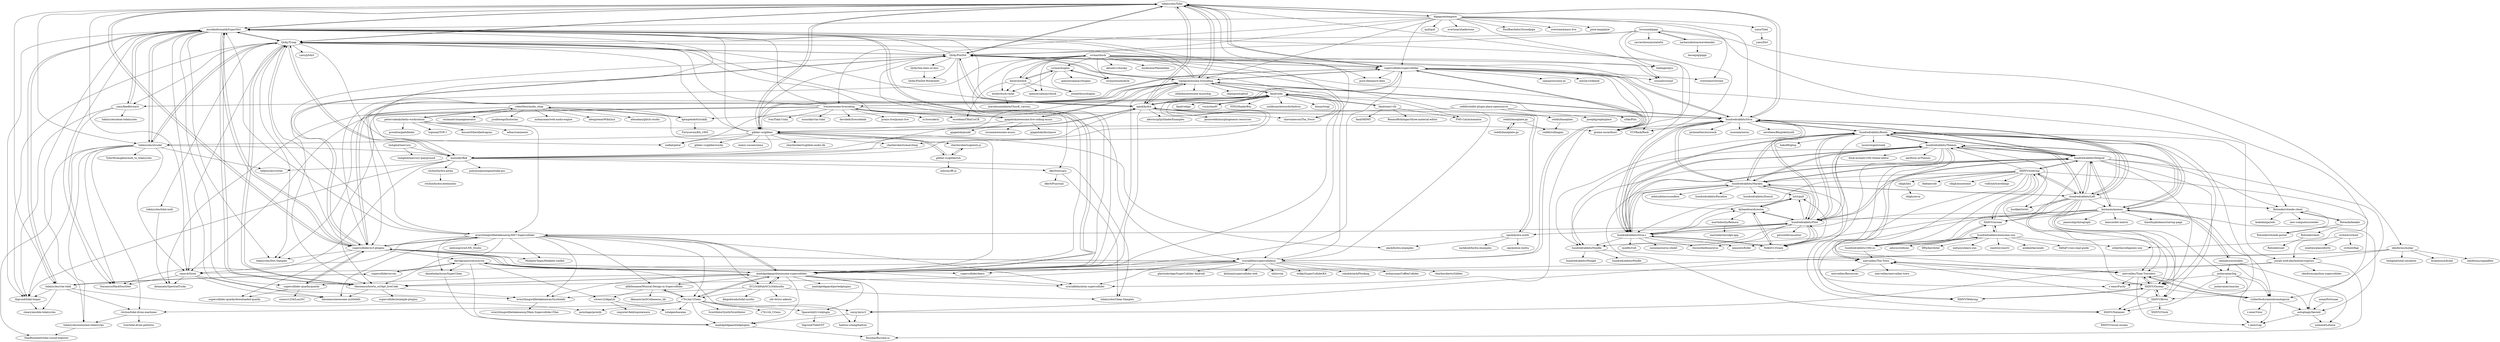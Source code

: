 digraph G {
"tidalcycles/Tidal" -> "musikinformatik/SuperDirt"
"tidalcycles/Tidal" -> "supercollider/supercollider"
"tidalcycles/Tidal" -> "toplap/awesome-livecoding"
"tidalcycles/Tidal" -> "Qirky/FoxDot"
"tidalcycles/Tidal" -> "ojack/hydra"
"tidalcycles/Tidal" -> "Qirky/Troop"
"tidalcycles/Tidal" -> "hundredrabbits/Orca"
"tidalcycles/Tidal" -> "supercollider/sc3-plugins"
"tidalcycles/Tidal" -> "tidalcycles/strudel"
"tidalcycles/Tidal" -> "grame-cncm/faust" ["e"=1]
"tidalcycles/Tidal" -> "madskjeldgaard/awesome-supercollider"
"tidalcycles/Tidal" -> "tidalcycles/vim-tidal"
"tidalcycles/Tidal" -> "digego/extempore"
"tidalcycles/Tidal" -> "gibber-cc/gibber"
"tidalcycles/Tidal" -> "cannc4/Siren"
"ccrma/chuck" -> "ccrma/chugins"
"ccrma/chuck" -> "heuermh/lick"
"ccrma/chuck" -> "ccrma/miniAudicle"
"ccrma/chuck" -> "csound/csound" ["e"=1]
"ccrma/chuck" -> "mtiid/chuck-racks"
"ccrma/chuck" -> "spencersalazar/chuck"
"ccrma/chuck" -> "grame-cncm/faust" ["e"=1]
"ccrma/chuck" -> "madskjeldgaard/awesome-supercollider"
"ccrma/chuck" -> "aknuds1/chuckjs"
"ccrma/chuck" -> "pure-data/pure-data" ["e"=1]
"ccrma/chuck" -> "micknoise/Maximilian" ["e"=1]
"ccrma/chuck" -> "supercollider/supercollider"
"ccrma/chuck" -> "supercollider/sc3-plugins"
"ccrma/chuck" -> "crucialfelix/supercolliderjs"
"ccrma/chuck" -> "crucialfelix/atom-supercollider"
"supercollider/supercollider" -> "tidalcycles/Tidal"
"supercollider/supercollider" -> "overtone/overtone" ["e"=1]
"supercollider/supercollider" -> "supercollider/sc3-plugins"
"supercollider/supercollider" -> "pure-data/pure-data" ["e"=1]
"supercollider/supercollider" -> "csound/csound" ["e"=1]
"supercollider/supercollider" -> "grame-cncm/faust" ["e"=1]
"supercollider/supercollider" -> "VCVRack/Rack" ["e"=1]
"supercollider/supercollider" -> "samaaron/sonic-pi" ["e"=1]
"supercollider/supercollider" -> "madskjeldgaard/awesome-supercollider"
"supercollider/supercollider" -> "hundredrabbits/Orca"
"supercollider/supercollider" -> "Qirky/FoxDot"
"supercollider/supercollider" -> "crucialfelix/supercolliderjs"
"supercollider/supercollider" -> "toplap/awesome-livecoding"
"supercollider/supercollider" -> "ojack/hydra"
"supercollider/supercollider" -> "asb2m10/dexed" ["e"=1]
"pjagielski/awesome-live-coding-music" -> "toplap/awesome-livecoding"
"pjagielski/awesome-live-coding-music" -> "lvm/awesome-livecoding"
"pjagielski/awesome-live-coding-music" -> "gibber-cc/gibber"
"pjagielski/awesome-live-coding-music" -> "pjagielski/punkt" ["e"=1]
"pjagielski/awesome-live-coding-music" -> "Qirky/FoxDot"
"pjagielski/awesome-live-coding-music" -> "ciconia/awesome-music" ["e"=1]
"pjagielski/awesome-live-coding-music" -> "pjagielski/disclojure" ["e"=1]
"musikinformatik/SuperDirt" -> "tidalcycles/Tidal"
"musikinformatik/SuperDirt" -> "Qirky/Troop"
"musikinformatik/SuperDirt" -> "yaxu/feedforward"
"musikinformatik/SuperDirt" -> "supercollider/sc3-plugins"
"musikinformatik/SuperDirt" -> "tidalcycles/vim-tidal"
"musikinformatik/SuperDirt" -> "madskjeldgaard/awesome-supercollider"
"musikinformatik/SuperDirt" -> "cannc4/Siren"
"musikinformatik/SuperDirt" -> "munshkr/flok"
"musikinformatik/SuperDirt" -> "theseanco/howto_co34pt_liveCode"
"musikinformatik/SuperDirt" -> "tidalcycles/strudel"
"musikinformatik/SuperDirt" -> "supercollider-quarks/quarks"
"musikinformatik/SuperDirt" -> "thgrund/tidal-looper"
"musikinformatik/SuperDirt" -> "tidalcycles/awesome-tidalcycles"
"musikinformatik/SuperDirt" -> "tidalcycles/Dirt-Samples"
"musikinformatik/SuperDirt" -> "fracnesco/HackYourDaw"
"heuermh/lick" -> "ccrma/chugins"
"heuermh/lick" -> "essteban/CHmUsiCK"
"heuermh/lick" -> "jwmatthys/chugins"
"heuermh/lick" -> "mtiid/chuck-racks"
"heuermh/lick" -> "ccrma/chuck"
"heuermh/lick" -> "spencersalazar/chuck"
"XXIIVV/webring" -> "XXIIVV/oscean"
"XXIIVV/webring" -> "buckket/twtxt" ["e"=1]
"XXIIVV/webring" -> "cblgh/monotome"
"XXIIVV/webring" -> "hundredrabbits/Themes"
"XXIIVV/webring" -> "merveilles/The-Town"
"XXIIVV/webring" -> "hundredrabbits/Dotgrid"
"XXIIVV/webring" -> "hundredrabbits/100r.co"
"XXIIVV/webring" -> "cblgh/lieu"
"XXIIVV/webring" -> "v-exec/Purity"
"XXIIVV/webring" -> "volfclub/travellings" ["e"=1]
"XXIIVV/webring" -> "autophagy/faereld"
"XXIIVV/webring" -> "thebaer/cdr"
"XXIIVV/webring" -> "hundredrabbits/Orca-c"
"XXIIVV/webring" -> "hundredrabbits/Left"
"XXIIVV/webring" -> "hundredrabbits/Marabu"
"everythingwillbetakenaway/DX7-Supercollider" -> "everythingwillbetakenaway/Synthdefs"
"everythingwillbetakenaway/DX7-Supercollider" -> "madskjeldgaard/awesome-supercollider"
"everythingwillbetakenaway/DX7-Supercollider" -> "supercollider/sc3-plugins"
"everythingwillbetakenaway/DX7-Supercollider" -> "alikthename/Musical-Design-in-Supercollider"
"everythingwillbetakenaway/DX7-Supercollider" -> "theseanco/howto_co34pt_liveCode"
"everythingwillbetakenaway/DX7-Supercollider" -> "v7b1/mi-UGens"
"everythingwillbetakenaway/DX7-Supercollider" -> "SCLOrkHub/SCLOrkSynths"
"everythingwillbetakenaway/DX7-Supercollider" -> "crucialfelix/atom-supercollider"
"everythingwillbetakenaway/DX7-Supercollider" -> "Qirky/Troop"
"everythingwillbetakenaway/DX7-Supercollider" -> "musikinformatik/SuperDirt"
"everythingwillbetakenaway/DX7-Supercollider" -> "theseanco/awesome-synthdefs"
"everythingwillbetakenaway/DX7-Supercollider" -> "danielmkarlsson/SuperClean"
"everythingwillbetakenaway/DX7-Supercollider" -> "cannc4/Siren"
"everythingwillbetakenaway/DX7-Supercollider" -> "ModalityTeam/Modality-toolkit"
"everythingwillbetakenaway/DX7-Supercollider" -> "neilcosgrove/LNX_Studio"
"hundredrabbits/Marabu" -> "hundredrabbits/Pilot"
"hundredrabbits/Marabu" -> "hundredrabbits/Ronin"
"hundredrabbits/Marabu" -> "mbitsnbites/soundbox" ["e"=1]
"hundredrabbits/Marabu" -> "hundredrabbits/Dotgrid"
"hundredrabbits/Marabu" -> "hundredrabbits/Paradise"
"hundredrabbits/Marabu" -> "hundredrabbits/Left"
"hundredrabbits/Marabu" -> "hundredrabbits/Themes"
"hundredrabbits/Marabu" -> "MAKIO135/aioi"
"hundredrabbits/Marabu" -> "hundredrabbits/Donsol"
"hundredrabbits/Marabu" -> "kyleaedwards/estra"
"hundredrabbits/Marabu" -> "lctrt/gull"
"hundredrabbits/Marabu" -> "hundredrabbits/Orca"
"hundredrabbits/Marabu" -> "hundredrabbits/Orca-c"
"hundredrabbits/Marabu" -> "XXIIVV/Nataniev"
"hundredrabbits/Orca" -> "hundredrabbits/Pilot"
"hundredrabbits/Orca" -> "hundredrabbits/Ronin"
"hundredrabbits/Orca" -> "ojack/hydra"
"hundredrabbits/Orca" -> "hundredrabbits/Orca-c"
"hundredrabbits/Orca" -> "toplap/awesome-livecoding"
"hundredrabbits/Orca" -> "tidalcycles/Tidal"
"hundredrabbits/Orca" -> "VCVRack/Rack" ["e"=1]
"hundredrabbits/Orca" -> "supercollider/supercollider"
"hundredrabbits/Orca" -> "hundredrabbits/Left"
"hundredrabbits/Orca" -> "hundredrabbits/Dotgrid"
"hundredrabbits/Orca" -> "pichenettes/eurorack" ["e"=1]
"hundredrabbits/Orca" -> "hundredrabbits/Marabu"
"hundredrabbits/Orca" -> "monome/norns" ["e"=1]
"hundredrabbits/Orca" -> "awwbees/BespokeSynth" ["e"=1]
"hundredrabbits/Orca" -> "grame-cncm/faust" ["e"=1]
"hundredrabbits/Orca-c" -> "hundredrabbits/Pilot"
"hundredrabbits/Orca-c" -> "MAKIO135/aioi"
"hundredrabbits/Orca-c" -> "kyleaedwards/estra"
"hundredrabbits/Orca-c" -> "hundredrabbits/Orca"
"hundredrabbits/Orca-c" -> "hundredrabbits/Themes"
"hundredrabbits/Orca-c" -> "monome/norns-shield" ["e"=1]
"hundredrabbits/Orca-c" -> "hundredrabbits/Ronin"
"hundredrabbits/Orca-c" -> "lctrt/gull"
"hundredrabbits/Orca-c" -> "itsyourbedtime/orca" ["e"=1]
"hundredrabbits/Orca-c" -> "modlfo/vult" ["e"=1]
"hundredrabbits/Orca-c" -> "hundredrabbits/Dotgrid"
"hundredrabbits/Orca-c" -> "neauoire/Enfer"
"hundredrabbits/Orca-c" -> "hundredrabbits/Noodle"
"hundredrabbits/Orca-c" -> "hundredrabbits/Marabu"
"hundredrabbits/Orca-c" -> "musikinformatik/SuperDirt"
"ojack/hydra" -> "ojack/hydra-synth"
"ojack/hydra" -> "toplap/awesome-livecoding"
"ojack/hydra" -> "tidalcycles/Tidal"
"ojack/hydra" -> "hundredrabbits/Orca"
"ojack/hydra" -> "Qirky/Troop"
"ojack/hydra" -> "musikinformatik/SuperDirt"
"ojack/hydra" -> "Qirky/FoxDot"
"ojack/hydra" -> "fand/veda"
"ojack/hydra" -> "gibber-cc/gibber"
"ojack/hydra" -> "supercollider/supercollider"
"ojack/hydra" -> "madskjeldgaard/awesome-supercollider"
"ojack/hydra" -> "munshkr/flok"
"ojack/hydra" -> "aferriss/p5jsShaderExamples" ["e"=1]
"ojack/hydra" -> "shawnlawson/The_Force"
"ojack/hydra" -> "jasonwebb/morphogenesis-resources" ["e"=1]
"Rotonde/beaker" -> "Rotonde/rotonde-client"
"Rotonde/beaker" -> "Rotonde/rotonde-portal"
"Rotonde/beaker" -> "Rotonde/client"
"hundredrabbits/Left" -> "hundredrabbits/Dotgrid"
"hundredrabbits/Left" -> "hundredrabbits/Ronin"
"hundredrabbits/Left" -> "hundredrabbits/Themes"
"hundredrabbits/Left" -> "hundredrabbits/Marabu"
"hundredrabbits/Left" -> "hundredrabbits/Orca"
"hundredrabbits/Left" -> "hundredrabbits/Pilot"
"hundredrabbits/Left" -> "XXIIVV/oscean"
"hundredrabbits/Left" -> "kormyen/memex"
"hundredrabbits/Left" -> "hundredrabbits/100r.co"
"hundredrabbits/Left" -> "XXIIVV/webring"
"hundredrabbits/Left" -> "joshavanier/log"
"hundredrabbits/Left" -> "Rotonde/rotonde-client"
"hundredrabbits/Left" -> "XXIIVV/Riven"
"hundredrabbits/Left" -> "XXIIVV/Oscean"
"hundredrabbits/Left" -> "buckket/twtxt" ["e"=1]
"josiah-wolf-oberholtzer/supriya" -> "smrg-lm/sc3"
"josiah-wolf-oberholtzer/supriya" -> "ideoforms/python-supercollider"
"josiah-wolf-oberholtzer/supriya" -> "madskjeldgaard/awesome-supercollider"
"josiah-wolf-oberholtzer/supriya" -> "flucoma/flucoma-sc"
"zacharydenton/wavebender" -> "luvsound/pippi"
"zacharydenton/wavebender" -> "hecanjog/pippi"
"robertfoss/audio_shop" -> "everythingwillbetakenaway/DX7-Supercollider"
"robertfoss/audio_shop" -> "peterrudenko/helio-workstation"
"robertfoss/audio_shop" -> "kjempelodott/rickify"
"robertfoss/audio_shop" -> "madskjeldgaard/awesome-supercollider"
"robertfoss/audio_shop" -> "jcsalterego/historian"
"robertfoss/audio_shop" -> "supercollider/sc3-plugins"
"robertfoss/audio_shop" -> "mohayonao/web-audio-engine" ["e"=1]
"robertfoss/audio_shop" -> "alexgreene/WikiQuiz" ["e"=1]
"robertfoss/audio_shop" -> "alexadam/glitch-studio"
"robertfoss/audio_shop" -> "razimantv/mazegenerator" ["e"=1]
"toplap/awesome-livecoding" -> "ojack/hydra"
"toplap/awesome-livecoding" -> "tidalcycles/Tidal"
"toplap/awesome-livecoding" -> "hundredrabbits/Orca"
"toplap/awesome-livecoding" -> "Qirky/FoxDot"
"toplap/awesome-livecoding" -> "gibber-cc/gibber"
"toplap/awesome-livecoding" -> "pjagielski/awesome-live-coding-music"
"toplap/awesome-livecoding" -> "musikinformatik/SuperDirt"
"toplap/awesome-livecoding" -> "madskjeldgaard/awesome-supercollider"
"toplap/awesome-livecoding" -> "supercollider/supercollider"
"toplap/awesome-livecoding" -> "Qirky/Troop"
"toplap/awesome-livecoding" -> "chaosprint/glicol" ["e"=1]
"toplap/awesome-livecoding" -> "fand/veda"
"toplap/awesome-livecoding" -> "munshkr/flok"
"toplap/awesome-livecoding" -> "olilarkin/awesome-musicdsp" ["e"=1]
"toplap/awesome-livecoding" -> "grame-cncm/faust" ["e"=1]
"peterrudenko/helio-workstation" -> "robertfoss/audio_shop"
"peterrudenko/helio-workstation" -> "topisani/TOP-1"
"peterrudenko/helio-workstation" -> "everythingwillbetakenaway/DX7-Supercollider"
"peterrudenko/helio-workstation" -> "kosua20/herebedragons" ["e"=1]
"peterrudenko/helio-workstation" -> "adtac/commento" ["e"=1]
"peterrudenko/helio-workstation" -> "grame-cncm/faust" ["e"=1]
"peterrudenko/helio-workstation" -> "pcwalton/pathfinder" ["e"=1]
"Rotonde/rotonde-client" -> "Rotonde/rotonde-portal"
"Rotonde/rotonde-client" -> "Rotonde/beaker"
"Rotonde/rotonde-client" -> "new-computers/seeder" ["e"=1]
"Rotonde/rotonde-client" -> "kodedninja/solo"
"hundredrabbits/Dotgrid" -> "hundredrabbits/Ronin"
"hundredrabbits/Dotgrid" -> "hundredrabbits/Left"
"hundredrabbits/Dotgrid" -> "hundredrabbits/Themes"
"hundredrabbits/Dotgrid" -> "hundredrabbits/Marabu"
"hundredrabbits/Dotgrid" -> "hundredrabbits/Orca"
"hundredrabbits/Dotgrid" -> "hundredrabbits/Pilot"
"hundredrabbits/Dotgrid" -> "hundredrabbits/Noodle"
"hundredrabbits/Dotgrid" -> "XXIIVV/Riven"
"hundredrabbits/Dotgrid" -> "hundredrabbits/Orca-c"
"hundredrabbits/Dotgrid" -> "Rotonde/rotonde-client"
"hundredrabbits/Dotgrid" -> "kormyen/memex"
"hundredrabbits/Dotgrid" -> "XXIIVV/Oscean"
"hundredrabbits/Dotgrid" -> "rutherfordcraze/chronologicon"
"hundredrabbits/Dotgrid" -> "merveilles/Time-Travelers"
"hundredrabbits/Dotgrid" -> "XXIIVV/webring"
"merveilles/Time-Travelers" -> "rutherfordcraze/chronologicon"
"merveilles/Time-Travelers" -> "merveilles/The-Town"
"merveilles/Time-Travelers" -> "v-exec/Purity"
"merveilles/Time-Travelers" -> "autophagy/faereld"
"merveilles/Time-Travelers" -> "v-exec/Log"
"merveilles/Time-Travelers" -> "XXIIVV/Oscean"
"Qirky/ten-lines-or-less" -> "Qirky/FoxDot-Worksheet"
"gibber-cc/gibber" -> "gibber-cc/gibberish"
"gibber-cc/gibber" -> "charlieroberts/gibber.audio.lib"
"gibber-cc/gibber" -> "toplap/awesome-livecoding"
"gibber-cc/gibber" -> "musikinformatik/SuperDirt"
"gibber-cc/gibber" -> "munshkr/flok"
"gibber-cc/gibber" -> "tidalcycles/strudel"
"gibber-cc/gibber" -> "tidalcycles/Tidal"
"gibber-cc/gibber" -> "charlieroberts/marching"
"gibber-cc/gibber" -> "ojack/hydra"
"gibber-cc/gibber" -> "ojack/hydra-examples"
"gibber-cc/gibber" -> "charlieroberts/genish.js"
"gibber-cc/gibber" -> "gibber-cc/gibberwocky" ["e"=1]
"gibber-cc/gibber" -> "siaflab/petal"
"gibber-cc/gibber" -> "Qirky/Troop"
"gibber-cc/gibber" -> "mimic-sussex/sema" ["e"=1]
"luvsound/pippi" -> "zacharydenton/wavebender"
"luvsound/pippi" -> "belangeo/pyo" ["e"=1]
"luvsound/pippi" -> "josiah-wolf-oberholtzer/supriya"
"luvsound/pippi" -> "Qirky/FoxDot"
"luvsound/pippi" -> "Qirky/Troop"
"luvsound/pippi" -> "ideoforms/isobar"
"luvsound/pippi" -> "grame-cncm/faust" ["e"=1]
"luvsound/pippi" -> "carrierdown/mutateful" ["e"=1]
"fand/react-vfx" -> "fand/MDMT"
"fand/react-vfx" -> "fand/veda"
"fand/react-vfx" -> "RenaudRohlinger/three-material-editor" ["e"=1]
"fand/react-vfx" -> "FMS-Cat/automaton" ["e"=1]
"civboot/civboot" -> "civboot/fngi"
"civboot/civboot" -> "schierlm/collapseos-uxn"
"civboot/civboot" -> "nineties/planckforth" ["e"=1]
"digego/extempore" -> "tidalcycles/Tidal"
"digego/extempore" -> "overtone/overtone" ["e"=1]
"digego/extempore" -> "quil/quil" ["e"=1]
"digego/extempore" -> "supercollider/supercollider"
"digego/extempore" -> "csound/csound" ["e"=1]
"digego/extempore" -> "musikinformatik/SuperDirt"
"digego/extempore" -> "toplap/awesome-livecoding"
"digego/extempore" -> "Qirky/FoxDot"
"digego/extempore" -> "overtone/shadertone" ["e"=1]
"digego/extempore" -> "lvm/awesome-livecoding"
"digego/extempore" -> "PaulBatchelor/Soundpipe" ["e"=1]
"digego/extempore" -> "overtone/emacs-live" ["e"=1]
"digego/extempore" -> "hundredrabbits/Orca"
"digego/extempore" -> "yaxu/Tidal"
"digego/extempore" -> "pixie-lang/pixie" ["e"=1]
"hundredrabbits/Ronin" -> "hundredrabbits/Dotgrid"
"hundredrabbits/Ronin" -> "hundredrabbits/Left"
"hundredrabbits/Ronin" -> "hundredrabbits/Themes"
"hundredrabbits/Ronin" -> "hundredrabbits/Marabu"
"hundredrabbits/Ronin" -> "hundredrabbits/Orca"
"hundredrabbits/Ronin" -> "hundredrabbits/Pilot"
"hundredrabbits/Ronin" -> "hundredrabbits/Orca-c"
"hundredrabbits/Ronin" -> "XXIIVV/Riven"
"hundredrabbits/Ronin" -> "Rotonde/rotonde-client"
"hundredrabbits/Ronin" -> "hundredrabbits/Noodle"
"hundredrabbits/Ronin" -> "XXIIVV/Oscean"
"hundredrabbits/Ronin" -> "kormyen/memex"
"hundredrabbits/Ronin" -> "baku89/glisp" ["e"=1]
"hundredrabbits/Ronin" -> "inconvergent/snek" ["e"=1]
"hundredrabbits/Ronin" -> "XXIIVV/Nataniev"
"autophagy/faereld" -> "nomand/Letnice"
"autophagy/faereld" -> "v-exec/Log"
"uonai/Fortunae" -> "autophagy/faereld"
"XXIIVV/Webring" -> "XXIIVV/Oscean"
"charlieroberts/marching" -> "munshkr/flok"
"reddit/reddit-plugin-place-opensource" -> "reddit/baseplate"
"reddit/reddit-plugin-place-opensource" -> "kjempelodott/rickify"
"reddit/reddit-plugin-place-opensource" -> "josephg/sephsplace"
"reddit/reddit-plugin-place-opensource" -> "xSke/Pxls"
"kormyen/memex" -> "hundredrabbits/Themes"
"kormyen/memex" -> "merveilles/Time-Travelers"
"kormyen/memex" -> "XXIIVV/Oscean"
"kormyen/memex" -> "jameschip/Autograph"
"kormyen/memex" -> "XXIIVV/Webring"
"kormyen/memex" -> "hundredrabbits/Noodle"
"kormyen/memex" -> "seenaburns/isolate"
"kormyen/memex" -> "hundredrabbits/Dotgrid"
"kormyen/memex" -> "lainsce/dot-matrix" ["e"=1]
"kormyen/memex" -> "XXIIVV/oscean"
"kormyen/memex" -> "autophagy/faereld"
"kormyen/memex" -> "hundredrabbits/Ronin"
"kormyen/memex" -> "rutherfordcraze/chronologicon"
"kormyen/memex" -> "timothypholmes/startup-page" ["e"=1]
"kormyen/memex" -> "hundredrabbits/Orca-c"
"cblgh/lieu" -> "cblgh/cerca"
"XXIIVV/Oscean" -> "XXIIVV/Riven"
"XXIIVV/Oscean" -> "XXIIVV/Webring"
"XXIIVV/Oscean" -> "merveilles/Time-Travelers"
"XXIIVV/Oscean" -> "merveilles/The-Town"
"XXIIVV/Oscean" -> "rutherfordcraze/chronologicon"
"XXIIVV/Oscean" -> "XXIIVV/Nataniev"
"rutherfordcraze/chronologicon" -> "merveilles/Time-Travelers"
"rutherfordcraze/chronologicon" -> "v-exec/Visor"
"rutherfordcraze/chronologicon" -> "v-exec/Log"
"rutherfordcraze/chronologicon" -> "autophagy/faereld"
"ccrma/chugins" -> "ccrma/miniAudicle"
"ccrma/chugins" -> "heuermh/lick"
"ccrma/chugins" -> "jwmatthys/chugins"
"ccrma/chugins" -> "mtiid/chuck-racks"
"ccrma/chugins" -> "spencersalazar/chugins"
"yaxu/Tidal" -> "yaxu/Dirt"
"seenaburns/isolate" -> "nomand/Letnice"
"seenaburns/isolate" -> "rutherfordcraze/chronologicon"
"seenaburns/isolate" -> "kormyen/memex"
"seenaburns/isolate" -> "joshavanier/log"
"hundredrabbits/awesome-uxn" -> "metasyn/learn-uxn"
"hundredrabbits/awesome-uxn" -> "XXIIVV/oscean"
"hundredrabbits/awesome-uxn" -> "randrew/uxn32"
"hundredrabbits/awesome-uxn" -> "hundredrabbits/100r.co"
"hundredrabbits/awesome-uxn" -> "asiekierka/uxnds"
"hundredrabbits/awesome-uxn" -> "DeltaF1/uxn-impl-guide"
"hundredrabbits/awesome-uxn" -> "schierlm/collapseos-uxn"
"hundredrabbits/awesome-uxn" -> "aduros/webuxn"
"hundredrabbits/awesome-uxn" -> "HParker/dotal"
"joshavanier/log" -> "XXIIVV/Nataniev"
"joshavanier/log" -> "rutherfordcraze/chronologicon"
"joshavanier/log" -> "joshavanier/macian"
"joshavanier/log" -> "v-exec/Log"
"joshavanier/log" -> "v-exec/Purity"
"merveilles/The-Town" -> "merveilles/Resources"
"merveilles/The-Town" -> "merveilles/Time-Travelers"
"merveilles/The-Town" -> "merveilles/merveilles-town"
"crucialfelix/supercolliderjs" -> "crucialfelix/atom-supercollider"
"crucialfelix/supercolliderjs" -> "colinbdclark/Flocking" ["e"=1]
"crucialfelix/supercolliderjs" -> "supercollider/sc3-plugins"
"crucialfelix/supercolliderjs" -> "mohayonao/CoffeeCollider" ["e"=1]
"crucialfelix/supercolliderjs" -> "madskjeldgaard/awesome-supercollider"
"crucialfelix/supercolliderjs" -> "charlieroberts/Gibber" ["e"=1]
"crucialfelix/supercolliderjs" -> "theseanco/howto_co34pt_liveCode"
"crucialfelix/supercolliderjs" -> "cannc4/Siren"
"crucialfelix/supercolliderjs" -> "glastonbridge/SuperCollider-Android"
"crucialfelix/supercolliderjs" -> "supercollider/supercollider"
"crucialfelix/supercolliderjs" -> "khilnani/supercollider.web"
"crucialfelix/supercolliderjs" -> "sbl/scvim"
"crucialfelix/supercolliderjs" -> "supercollider/learn"
"crucialfelix/supercolliderjs" -> "wdkk/iSuperColliderKit"
"crucialfelix/supercolliderjs" -> "musikinformatik/SuperDirt"
"danielmkarlsson/SuperClean" -> "madskjeldgaard/mkplugins"
"hundredrabbits/Pilot" -> "MAKIO135/aioi"
"hundredrabbits/Pilot" -> "kyleaedwards/estra"
"hundredrabbits/Pilot" -> "hundredrabbits/Orca"
"hundredrabbits/Pilot" -> "hundredrabbits/Orca-c"
"hundredrabbits/Pilot" -> "lctrt/gull"
"hundredrabbits/Pilot" -> "hundredrabbits/Marabu"
"hundredrabbits/Pilot" -> "neauoire/Enfer"
"hundredrabbits/Pilot" -> "hundredrabbits/Ronin"
"hundredrabbits/Pilot" -> "hundredrabbits/Themes"
"hundredrabbits/Pilot" -> "person0b/cassetter"
"hundredrabbits/Pilot" -> "hundredrabbits/Dotgrid"
"hundredrabbits/Pilot" -> "hundredrabbits/Noodle"
"hundredrabbits/Pilot" -> "ojack/hydra-synth"
"hundredrabbits/Pilot" -> "itsyourbedtime/orca" ["e"=1]
"hundredrabbits/Pilot" -> "everythingwillbetakenaway/DX7-Supercollider"
"munshkr/flok" -> "Qirky/Troop"
"munshkr/flok" -> "ritchse/hydra-antlia"
"munshkr/flok" -> "tidalcycles/Clean-Samples"
"munshkr/flok" -> "dktr0/estuary"
"munshkr/flok" -> "thgrund/tidal-looper"
"munshkr/flok" -> "tidalcycles/vortex"
"munshkr/flok" -> "fracnesco/HackYourDaw"
"munshkr/flok" -> "polymorphicengine/tidal-gui"
"reddit/baseplate" -> "reddit/rollingpin"
"Qirky/FoxDot" -> "Qirky/Troop"
"Qirky/FoxDot" -> "tidalcycles/Tidal"
"Qirky/FoxDot" -> "musikinformatik/SuperDirt"
"Qirky/FoxDot" -> "toplap/awesome-livecoding"
"Qirky/FoxDot" -> "josiah-wolf-oberholtzer/supriya"
"Qirky/FoxDot" -> "supercollider/supercollider"
"Qirky/FoxDot" -> "ojack/hydra"
"Qirky/FoxDot" -> "supercollider/sc3-plugins"
"Qirky/FoxDot" -> "Qirky/ten-lines-or-less"
"Qirky/FoxDot" -> "theseanco/howto_co34pt_liveCode"
"Qirky/FoxDot" -> "gibber-cc/gibber"
"Qirky/FoxDot" -> "crucialfelix/supercolliderjs"
"Qirky/FoxDot" -> "madskjeldgaard/awesome-supercollider"
"Qirky/FoxDot" -> "belangeo/pyo" ["e"=1]
"Qirky/FoxDot" -> "Qirky/FoxDot-Worksheet"
"Qirky/Troop" -> "munshkr/flok"
"Qirky/Troop" -> "musikinformatik/SuperDirt"
"Qirky/Troop" -> "Qirky/FoxDot"
"Qirky/Troop" -> "dktr0/estuary"
"Qirky/Troop" -> "yaxu/feedforward"
"Qirky/Troop" -> "theseanco/howto_co34pt_liveCode"
"Qirky/Troop" -> "tidalcycles/strudel"
"Qirky/Troop" -> "thgrund/tidal-looper"
"Qirky/Troop" -> "madskjeldgaard/awesome-supercollider"
"Qirky/Troop" -> "yaxu/p5dirt"
"Qirky/Troop" -> "siaflab/petal"
"Qirky/Troop" -> "theseanco/awesome-synthdefs"
"Qirky/Troop" -> "tidalcycles/Dirt-Samples"
"Qirky/Troop" -> "tidalcycles/Tidal"
"Qirky/Troop" -> "tidalcycles/tidal-midi"
"lvm/awesome-livecoding" -> "munshkr/vim-tidal"
"lvm/awesome-livecoding" -> "musikinformatik/SuperDirt"
"lvm/awesome-livecoding" -> "fand/veda"
"lvm/awesome-livecoding" -> "theseanco/howto_co34pt_liveCode"
"lvm/awesome-livecoding" -> "cannc4/Siren"
"lvm/awesome-livecoding" -> "pjagielski/awesome-live-coding-music"
"lvm/awesome-livecoding" -> "crucialfelix/supercolliderjs"
"lvm/awesome-livecoding" -> "Qirky/Troop"
"lvm/awesome-livecoding" -> "davidedc/livecodelab" ["e"=1]
"lvm/awesome-livecoding" -> "siaflab/petal"
"lvm/awesome-livecoding" -> "datamads/SpectralTricks"
"lvm/awesome-livecoding" -> "praxis-live/praxis-live" ["e"=1]
"lvm/awesome-livecoding" -> "essteban/CHmUsiCK"
"lvm/awesome-livecoding" -> "xi-livecode/xi"
"lvm/awesome-livecoding" -> "lvm/Tidal-Unity"
"XXIIVV/Nataniev" -> "XXIIVV/vessel.oscean"
"martinberlin/Remora" -> "martinberlin/udpx-app"
"alikthename/Musical-Design-in-Supercollider" -> "dkmayer/miSCellaneous_lib"
"alikthename/Musical-Design-in-Supercollider" -> "v7b1/mi-UGens"
"alikthename/Musical-Design-in-Supercollider" -> "vitreo12/AlgaLib"
"XXIIVV/oscean" -> "XXIIVV/webring"
"XXIIVV/oscean" -> "hundredrabbits/awesome-uxn"
"XXIIVV/oscean" -> "hundredrabbits/100r.co"
"supercollider/sc3-plugins" -> "madskjeldgaard/awesome-supercollider"
"supercollider/sc3-plugins" -> "supercollider-quarks/quarks"
"supercollider/sc3-plugins" -> "crucialfelix/atom-supercollider"
"supercollider/sc3-plugins" -> "musikinformatik/SuperDirt"
"supercollider/sc3-plugins" -> "crucialfelix/supercolliderjs"
"supercollider/sc3-plugins" -> "everythingwillbetakenaway/DX7-Supercollider"
"supercollider/sc3-plugins" -> "ModalityTeam/Modality-toolkit"
"supercollider/sc3-plugins" -> "supercollider/supercollider"
"supercollider/sc3-plugins" -> "tidalcycles/Dirt-Samples"
"supercollider/sc3-plugins" -> "tidalcycles/Tidal"
"supercollider/sc3-plugins" -> "davidgranstrom/scnvim"
"supercollider/sc3-plugins" -> "supercollider-quarks/downloaded-quarks"
"supercollider/sc3-plugins" -> "supercollider/learn"
"supercollider/sc3-plugins" -> "Qirky/FoxDot"
"supercollider/sc3-plugins" -> "Qirky/Troop"
"kjempelodott/rickify" -> "robertfoss/audio_shop"
"kjempelodott/rickify" -> "Fortyseven/RA_1993"
"hundredrabbits/100r.co" -> "XXIIVV/oscean"
"hundredrabbits/100r.co" -> "hundredrabbits/awesome-uxn"
"hundredrabbits/100r.co" -> "merveilles/The-Town"
"hundredrabbits/Themes" -> "hundredrabbits/Dotgrid"
"hundredrabbits/Themes" -> "hundredrabbits/Left"
"hundredrabbits/Themes" -> "hundredrabbits/Ronin"
"hundredrabbits/Themes" -> "kormyen/memex"
"hundredrabbits/Themes" -> "hundredrabbits/Noodle"
"hundredrabbits/Themes" -> "hundredrabbits/Marabu"
"hundredrabbits/Themes" -> "hundredrabbits/Orca-c"
"hundredrabbits/Themes" -> "hundredrabbits/Pilot"
"hundredrabbits/Themes" -> "dzuk-mutant/100r-theme-editor"
"hundredrabbits/Themes" -> "XXIIVV/Oscean"
"hundredrabbits/Themes" -> "aeriform-io/Themes"
"hundredrabbits/Themes" -> "merveilles/The-Town"
"hundredrabbits/Themes" -> "MAKIO135/aioi"
"hundredrabbits/Themes" -> "XXIIVV/Webring"
"hundredrabbits/Themes" -> "merveilles/Time-Travelers"
"tidalcycles/strudel" -> "tidalcycles/vortex"
"tidalcycles/strudel" -> "tidalcycles/awesome-tidalcycles"
"tidalcycles/strudel" -> "musikinformatik/SuperDirt"
"tidalcycles/strudel" -> "Qirky/Troop"
"tidalcycles/strudel" -> "ritchse/tidal-drum-machines"
"tidalcycles/strudel" -> "munshkr/flok"
"tidalcycles/strudel" -> "fracnesco/HackYourDaw"
"tidalcycles/strudel" -> "ShaiRosenblit/tidal-sound-explorer"
"tidalcycles/strudel" -> "thgrund/tidal-looper"
"tidalcycles/strudel" -> "TylerMclaughlin/midi_to_tidalcycles"
"tidalcycles/strudel" -> "cannc4/Siren"
"tidalcycles/vim-tidal" -> "ritchse/tidal-drum-machines"
"tidalcycles/vim-tidal" -> "musikinformatik/SuperDirt"
"tidalcycles/vim-tidal" -> "supercollider/scvim"
"tidalcycles/vim-tidal" -> "thgrund/tidal-looper"
"tidalcycles/vim-tidal" -> "jarmitage/jarmlib"
"tidalcycles/vim-tidal" -> "cleary/ansible-tidalcycles"
"madskjeldgaard/awesome-supercollider" -> "supercollider/sc3-plugins"
"madskjeldgaard/awesome-supercollider" -> "v7b1/mi-UGens"
"madskjeldgaard/awesome-supercollider" -> "davidgranstrom/scnvim"
"madskjeldgaard/awesome-supercollider" -> "theseanco/howto_co34pt_liveCode"
"madskjeldgaard/awesome-supercollider" -> "SCLOrkHub/SCLOrkSynths"
"madskjeldgaard/awesome-supercollider" -> "everythingwillbetakenaway/Synthdefs"
"madskjeldgaard/awesome-supercollider" -> "alikthename/Musical-Design-in-Supercollider"
"madskjeldgaard/awesome-supercollider" -> "everythingwillbetakenaway/DX7-Supercollider"
"madskjeldgaard/awesome-supercollider" -> "musikinformatik/SuperDirt"
"madskjeldgaard/awesome-supercollider" -> "madskjeldgaard/mkplugins"
"madskjeldgaard/awesome-supercollider" -> "Spacechild1/vstplugin"
"madskjeldgaard/awesome-supercollider" -> "madskjeldgaard/portedplugins"
"madskjeldgaard/awesome-supercollider" -> "flucoma/flucoma-sc"
"madskjeldgaard/awesome-supercollider" -> "supercollider-quarks/quarks"
"madskjeldgaard/awesome-supercollider" -> "crucialfelix/atom-supercollider"
"hundredrabbits/Noodle" -> "hundredrabbits/Poodle"
"hundredrabbits/Noodle" -> "hundredrabbits/Moogle"
"hundredrabbits/Noodle" -> "merveilles/The-Town"
"charlieroberts/genish.js" -> "gibber-cc/gibberish"
"MAKIO135/aioi" -> "kyleaedwards/estra"
"MAKIO135/aioi" -> "lctrt/gull"
"MAKIO135/aioi" -> "hundredrabbits/Pilot"
"MAKIO135/aioi" -> "hundredrabbits/Orca-c"
"kyleaedwards/estra" -> "MAKIO135/aioi"
"kyleaedwards/estra" -> "lctrt/gull"
"kyleaedwards/estra" -> "hundredrabbits/Pilot"
"kyleaedwards/estra" -> "martinberlin/Remora"
"fand/veda" -> "fand/vedajs"
"fand/veda" -> "shawnlawson/The_Force"
"fand/veda" -> "ojack/hydra"
"fand/veda" -> "lvm/awesome-livecoding"
"fand/veda" -> "munshkr/flok"
"fand/veda" -> "vcync/modV" ["e"=1]
"fand/veda" -> "fand/react-vfx"
"fand/veda" -> "tidalcycles/Dirt-Samples"
"fand/veda" -> "iY0Yi/ShaderBoy" ["e"=1]
"fand/veda" -> "charlieroberts/marching"
"fand/veda" -> "FMS-Cat/automaton" ["e"=1]
"fand/veda" -> "yaxu/feedforward"
"fand/veda" -> "toplap/awesome-livecoding"
"fand/veda" -> "nudibranchrecords/hedron" ["e"=1]
"fand/veda" -> "doxas/twigl" ["e"=1]
"SCLOrkHub/SCLOrkSynths" -> "everythingwillbetakenaway/Synthdefs"
"SCLOrkHub/SCLOrkSynths" -> "v7b1/mi-UGens"
"SCLOrkHub/SCLOrkSynths" -> "madskjeldgaard/awesome-supercollider"
"SCLOrkHub/SCLOrkSynths" -> "ndr-brt/sc-adente"
"SCLOrkHub/SCLOrkSynths" -> "tidalcycles/Clean-Samples"
"SCLOrkHub/SCLOrkSynths" -> "diegodorado/tidal-synths"
"everythingwillbetakenaway/Synthdefs" -> "everythingwillbetakenaway/Main-Supercollider-Files"
"supercollider-quarks/quarks" -> "supercollider-quarks/downloaded-quarks"
"supercollider-quarks/quarks" -> "supercollider/sc3-plugins"
"supercollider-quarks/quarks" -> "sonoro1234/Lua2SC"
"tidalcycles/tidal-midi" -> "datamads/SpectralTricks"
"tmhglnd/mercury" -> "tmhglnd/mercury-playground"
"tmhglnd/mercury" -> "munshkr/flok"
"reddit/baseplate.py" -> "reddit/baseplate.go"
"reddit/baseplate.py" -> "reddit/rollingpin"
"ojack/hydra-synth" -> "ojack/atom-hydra"
"ojack/hydra-synth" -> "ojack/hydra-examples"
"ojack/hydra-synth" -> "ojack/hydra"
"ojack/hydra-synth" -> "zachkrall/hydra-examples"
"shawnlawson/The_Force" -> "fand/veda"
"XXIIVV/Riven" -> "XXIIVV/Oscean"
"XXIIVV/Riven" -> "merveilles/The-Town"
"XXIIVV/Riven" -> "XXIIVV/Clock"
"XXIIVV/Riven" -> "XXIIVV/Nataniev"
"ritchse/hydra-antlia" -> "ritchse/hydra-extensions"
"ideoforms/isobar" -> "ideoforms/signalflow"
"ideoforms/isobar" -> "tmhglnd/total-serialism" ["e"=1]
"ideoforms/isobar" -> "josiah-wolf-oberholtzer/supriya"
"ideoforms/isobar" -> "madskjeldgaard/awesome-supercollider"
"ideoforms/isobar" -> "smrg-lm/sc3"
"ideoforms/isobar" -> "brianhouse/braid"
"cannc4/Siren" -> "fracnesco/HackYourDaw"
"cannc4/Siren" -> "everythingwillbetakenaway/Synthdefs"
"cannc4/Siren" -> "datamads/SpectralTricks"
"cannc4/Siren" -> "theseanco/awesome-synthdefs"
"supercollider/scvim" -> "davidgranstrom/scnvim"
"supercollider/scvim" -> "tidalcycles/vim-tidal"
"yaxu/feedforward" -> "thgrund/tidal-looper"
"yaxu/feedforward" -> "musikinformatik/SuperDirt"
"yaxu/feedforward" -> "fracnesco/HackYourDaw"
"yaxu/feedforward" -> "tidalcycles/atom-tidalcycles"
"theseanco/howto_co34pt_liveCode" -> "madskjeldgaard/awesome-supercollider"
"theseanco/howto_co34pt_liveCode" -> "theseanco/awesome-synthdefs"
"theseanco/howto_co34pt_liveCode" -> "musikinformatik/SuperDirt"
"theseanco/howto_co34pt_liveCode" -> "supercollider/example-plugins"
"theseanco/howto_co34pt_liveCode" -> "Qirky/Troop"
"theseanco/howto_co34pt_liveCode" -> "everythingwillbetakenaway/Synthdefs"
"reddit/baseplate.go" -> "reddit/baseplate.py"
"dktr0/estuary" -> "dktr0/Punctual"
"dktr0/estuary" -> "tidalcycles/Clean-Samples"
"vitreo12/AlgaLib" -> "totalgee/bacalao"
"vitreo12/AlgaLib" -> "required-field/squinewave"
"gibber-cc/gibberish" -> "charlieroberts/genish.js"
"gibber-cc/gibberish" -> "gibber-cc/gibber"
"gibber-cc/gibberish" -> "indutny/fft.js" ["e"=1]
"smrg-lm/sc3" -> "madskjeldgaard/mkplugins"
"smrg-lm/sc3" -> "hadron-sclang/hadron"
"v7b1/mi-UGens" -> "alikthename/Musical-Design-in-Supercollider"
"v7b1/mi-UGens" -> "ScintillatorSynth/Scintillator"
"v7b1/mi-UGens" -> "v7b1/vb_UGens"
"v7b1/mi-UGens" -> "smrg-lm/sc3"
"v7b1/mi-UGens" -> "madskjeldgaard/mkplugins"
"v7b1/mi-UGens" -> "Spacechild1/vstplugin"
"v7b1/mi-UGens" -> "totalgee/bacalao"
"v7b1/mi-UGens" -> "ritchse/tidal-drum-machines"
"v7b1/mi-UGens" -> "madskjeldgaard/awesome-supercollider"
"v7b1/mi-UGens" -> "jarmitage/jarmlib"
"ritchse/tidal-drum-machines" -> "tidalcycles/awesome-tidalcycles"
"ritchse/tidal-drum-machines" -> "lvm/tidal-drum-patterns"
"tidalcycles/awesome-tidalcycles" -> "ShaiRosenblit/tidal-sound-explorer"
"ccrma/miniAudicle" -> "ccrma/chugins"
"davidgranstrom/scnvim" -> "danielmkarlsson/SuperClean"
"davidgranstrom/scnvim" -> "supercollider/scvim"
"davidgranstrom/scnvim" -> "madskjeldgaard/awesome-supercollider"
"davidgranstrom/scnvim" -> "hadron-sclang/hadron"
"davidgranstrom/scnvim" -> "madskjeldgaard/mkplugins"
"davidgranstrom/scnvim" -> "vitreo12/AlgaLib"
"madskjeldgaard/mkplugins" -> "flucoma/flucoma-sc"
"Rotonde/client" -> "Rotonde/user"
"mtiid/chuck-racks" -> "mariobuoninfante/ChucK_various"
"Spacechild1/vstplugin" -> "thgrund/TidalVST"
"thgrund/tidal-looper" -> "cleary/ansible-tidalcycles"
"lctrt/gull" -> "kyleaedwards/estra"
"tidalcycles/Tidal" ["l"="2.967,37.023"]
"musikinformatik/SuperDirt" ["l"="2.955,37.047"]
"supercollider/supercollider" ["l"="2.951,36.993"]
"toplap/awesome-livecoding" ["l"="2.99,37.031"]
"Qirky/FoxDot" ["l"="2.941,37.031"]
"ojack/hydra" ["l"="3.01,37.02"]
"Qirky/Troop" ["l"="2.954,37.064"]
"hundredrabbits/Orca" ["l"="3.019,36.944"]
"supercollider/sc3-plugins" ["l"="2.915,37.025"]
"tidalcycles/strudel" ["l"="2.974,37.083"]
"grame-cncm/faust" ["l"="1.582,37.798"]
"madskjeldgaard/awesome-supercollider" ["l"="2.899,37.052"]
"tidalcycles/vim-tidal" ["l"="2.929,37.084"]
"digego/extempore" ["l"="2.996,36.997"]
"gibber-cc/gibber" ["l"="3.018,37.046"]
"cannc4/Siren" ["l"="2.936,37.061"]
"ccrma/chuck" ["l"="2.833,37.012"]
"ccrma/chugins" ["l"="2.777,37.013"]
"heuermh/lick" ["l"="2.801,37.024"]
"ccrma/miniAudicle" ["l"="2.78,36.999"]
"csound/csound" ["l"="1.524,37.816"]
"mtiid/chuck-racks" ["l"="2.78,37.029"]
"spencersalazar/chuck" ["l"="2.801,37.006"]
"aknuds1/chuckjs" ["l"="2.794,36.985"]
"pure-data/pure-data" ["l"="1.46,37.774"]
"micknoise/Maximilian" ["l"="1.59,37.855"]
"crucialfelix/supercolliderjs" ["l"="2.901,37.013"]
"crucialfelix/atom-supercollider" ["l"="2.871,37.024"]
"overtone/overtone" ["l"="10.003,-33.47"]
"VCVRack/Rack" ["l"="1.551,37.759"]
"samaaron/sonic-pi" ["l"="10.029,-33.449"]
"asb2m10/dexed" ["l"="1.628,37.755"]
"pjagielski/awesome-live-coding-music" ["l"="2.998,37.056"]
"lvm/awesome-livecoding" ["l"="2.97,37.069"]
"pjagielski/punkt" ["l"="48.035,-3.616"]
"ciconia/awesome-music" ["l"="27.37,-19.434"]
"pjagielski/disclojure" ["l"="-6.33,14.243"]
"yaxu/feedforward" ["l"="2.99,37.078"]
"munshkr/flok" ["l"="3.002,37.089"]
"theseanco/howto_co34pt_liveCode" ["l"="2.924,37.052"]
"supercollider-quarks/quarks" ["l"="2.881,37.039"]
"thgrund/tidal-looper" ["l"="2.958,37.086"]
"tidalcycles/awesome-tidalcycles" ["l"="2.954,37.098"]
"tidalcycles/Dirt-Samples" ["l"="2.975,37.054"]
"fracnesco/HackYourDaw" ["l"="2.971,37.092"]
"essteban/CHmUsiCK" ["l"="2.868,37.046"]
"jwmatthys/chugins" ["l"="2.765,37.024"]
"XXIIVV/webring" ["l"="3.085,36.831"]
"XXIIVV/oscean" ["l"="3.117,36.818"]
"buckket/twtxt" ["l"="25.86,-20.336"]
"cblgh/monotome" ["l"="3.148,36.818"]
"hundredrabbits/Themes" ["l"="3.032,36.861"]
"merveilles/The-Town" ["l"="3.034,36.821"]
"hundredrabbits/Dotgrid" ["l"="3.053,36.87"]
"hundredrabbits/100r.co" ["l"="3.113,36.805"]
"cblgh/lieu" ["l"="3.109,36.764"]
"v-exec/Purity" ["l"="3.073,36.809"]
"volfclub/travellings" ["l"="-36.586,-14.869"]
"autophagy/faereld" ["l"="3.069,36.794"]
"thebaer/cdr" ["l"="3.101,36.789"]
"hundredrabbits/Orca-c" ["l"="3.031,36.899"]
"hundredrabbits/Left" ["l"="3.074,36.861"]
"hundredrabbits/Marabu" ["l"="3.062,36.89"]
"everythingwillbetakenaway/DX7-Supercollider" ["l"="2.9,37.035"]
"everythingwillbetakenaway/Synthdefs" ["l"="2.901,37.071"]
"alikthename/Musical-Design-in-Supercollider" ["l"="2.864,37.087"]
"v7b1/mi-UGens" ["l"="2.879,37.096"]
"SCLOrkHub/SCLOrkSynths" ["l"="2.908,37.094"]
"theseanco/awesome-synthdefs" ["l"="2.917,37.064"]
"danielmkarlsson/SuperClean" ["l"="2.867,37.059"]
"ModalityTeam/Modality-toolkit" ["l"="2.876,37.01"]
"neilcosgrove/LNX_Studio" ["l"="2.847,37.031"]
"hundredrabbits/Pilot" ["l"="3.035,36.913"]
"hundredrabbits/Ronin" ["l"="3.035,36.881"]
"mbitsnbites/soundbox" ["l"="0.706,37.73"]
"hundredrabbits/Paradise" ["l"="3.103,36.906"]
"MAKIO135/aioi" ["l"="3.055,36.904"]
"hundredrabbits/Donsol" ["l"="3.119,36.893"]
"kyleaedwards/estra" ["l"="3.073,36.913"]
"lctrt/gull" ["l"="3.058,36.917"]
"XXIIVV/Nataniev" ["l"="3.039,36.846"]
"pichenettes/eurorack" ["l"="1.19,36.909"]
"monome/norns" ["l"="1.911,37.136"]
"awwbees/BespokeSynth" ["l"="1.583,37.739"]
"monome/norns-shield" ["l"="1.899,37.153"]
"itsyourbedtime/orca" ["l"="1.896,37.125"]
"modlfo/vult" ["l"="2.009,36.98"]
"neauoire/Enfer" ["l"="2.998,36.902"]
"hundredrabbits/Noodle" ["l"="3.01,36.868"]
"ojack/hydra-synth" ["l"="3.053,36.984"]
"fand/veda" ["l"="3.03,37.067"]
"aferriss/p5jsShaderExamples" ["l"="32.801,-24.064"]
"shawnlawson/The_Force" ["l"="3.059,37.063"]
"jasonwebb/morphogenesis-resources" ["l"="30.656,-23.495"]
"Rotonde/beaker" ["l"="3.174,36.867"]
"Rotonde/rotonde-client" ["l"="3.123,36.868"]
"Rotonde/rotonde-portal" ["l"="3.156,36.872"]
"Rotonde/client" ["l"="3.21,36.865"]
"kormyen/memex" ["l"="3.054,36.839"]
"joshavanier/log" ["l"="3.035,36.802"]
"XXIIVV/Riven" ["l"="3.012,36.843"]
"XXIIVV/Oscean" ["l"="3.032,36.836"]
"josiah-wolf-oberholtzer/supriya" ["l"="2.84,37.07"]
"smrg-lm/sc3" ["l"="2.83,37.086"]
"ideoforms/python-supercollider" ["l"="2.79,37.069"]
"flucoma/flucoma-sc" ["l"="2.852,37.058"]
"zacharydenton/wavebender" ["l"="2.808,37.138"]
"luvsound/pippi" ["l"="2.847,37.103"]
"hecanjog/pippi" ["l"="2.781,37.164"]
"robertfoss/audio_shop" ["l"="2.884,36.958"]
"peterrudenko/helio-workstation" ["l"="2.83,36.953"]
"kjempelodott/rickify" ["l"="2.952,36.932"]
"jcsalterego/historian" ["l"="2.829,36.903"]
"mohayonao/web-audio-engine" ["l"="2.942,37.938"]
"alexgreene/WikiQuiz" ["l"="28.506,-18.825"]
"alexadam/glitch-studio" ["l"="2.867,36.926"]
"razimantv/mazegenerator" ["l"="-14.019,-2.118"]
"chaosprint/glicol" ["l"="1.789,37.71"]
"olilarkin/awesome-musicdsp" ["l"="1.622,37.806"]
"topisani/TOP-1" ["l"="2.785,36.933"]
"kosua20/herebedragons" ["l"="-12.435,26.111"]
"adtac/commento" ["l"="26.425,-22.424"]
"pcwalton/pathfinder" ["l"="-9.451,4.991"]
"new-computers/seeder" ["l"="12.128,-29.935"]
"kodedninja/solo" ["l"="3.153,36.854"]
"rutherfordcraze/chronologicon" ["l"="3.055,36.81"]
"merveilles/Time-Travelers" ["l"="3.051,36.823"]
"v-exec/Log" ["l"="3.055,36.797"]
"Qirky/ten-lines-or-less" ["l"="2.917,36.992"]
"Qirky/FoxDot-Worksheet" ["l"="2.923,37.005"]
"gibber-cc/gibberish" ["l"="3.061,37.044"]
"charlieroberts/gibber.audio.lib" ["l"="3.079,37.038"]
"charlieroberts/marching" ["l"="3.045,37.088"]
"ojack/hydra-examples" ["l"="3.057,37.015"]
"charlieroberts/genish.js" ["l"="3.081,37.054"]
"gibber-cc/gibberwocky" ["l"="3.018,37.398"]
"siaflab/petal" ["l"="3.006,37.073"]
"mimic-sussex/sema" ["l"="3.106,38.082"]
"belangeo/pyo" ["l"="1.622,38.585"]
"ideoforms/isobar" ["l"="2.805,37.09"]
"carrierdown/mutateful" ["l"="2.972,37.384"]
"fand/react-vfx" ["l"="3.094,37.092"]
"fand/MDMT" ["l"="3.13,37.109"]
"RenaudRohlinger/three-material-editor" ["l"="30.359,-23.355"]
"FMS-Cat/automaton" ["l"="-18.431,-32.12"]
"civboot/civboot" ["l"="3.244,36.72"]
"civboot/fngi" ["l"="3.265,36.704"]
"schierlm/collapseos-uxn" ["l"="3.21,36.745"]
"nineties/planckforth" ["l"="-6.659,13.607"]
"quil/quil" ["l"="-7.712,14.891"]
"overtone/shadertone" ["l"="-6.349,14.274"]
"PaulBatchelor/Soundpipe" ["l"="1.606,37.844"]
"overtone/emacs-live" ["l"="-7.647,14.931"]
"yaxu/Tidal" ["l"="3.085,37.006"]
"pixie-lang/pixie" ["l"="-7.773,14.814"]
"baku89/glisp" ["l"="30.61,-23.536"]
"inconvergent/snek" ["l"="33.062,-24.077"]
"nomand/Letnice" ["l"="3.055,36.765"]
"uonai/Fortunae" ["l"="3.065,36.742"]
"XXIIVV/Webring" ["l"="3.01,36.823"]
"reddit/reddit-plugin-place-opensource" ["l"="3.153,36.963"]
"reddit/baseplate" ["l"="3.247,36.976"]
"josephg/sephsplace" ["l"="3.198,36.958"]
"xSke/Pxls" ["l"="3.188,36.982"]
"jameschip/Autograph" ["l"="3.101,36.841"]
"seenaburns/isolate" ["l"="3.043,36.785"]
"lainsce/dot-matrix" ["l"="-36.11,3.391"]
"timothypholmes/startup-page" ["l"="-28.033,-18.709"]
"cblgh/cerca" ["l"="3.115,36.73"]
"v-exec/Visor" ["l"="3.069,36.781"]
"spencersalazar/chugins" ["l"="2.743,37.01"]
"yaxu/Dirt" ["l"="3.117,37.011"]
"hundredrabbits/awesome-uxn" ["l"="3.162,36.779"]
"metasyn/learn-uxn" ["l"="3.158,36.754"]
"randrew/uxn32" ["l"="3.178,36.739"]
"asiekierka/uxnds" ["l"="3.209,36.769"]
"DeltaF1/uxn-impl-guide" ["l"="3.188,36.774"]
"aduros/webuxn" ["l"="3.196,36.789"]
"HParker/dotal" ["l"="3.181,36.76"]
"joshavanier/macian" ["l"="3.014,36.772"]
"merveilles/Resources" ["l"="2.998,36.8"]
"merveilles/merveilles-town" ["l"="3.01,36.793"]
"colinbdclark/Flocking" ["l"="2.995,37.84"]
"mohayonao/CoffeeCollider" ["l"="2.998,37.824"]
"charlieroberts/Gibber" ["l"="3.013,37.83"]
"glastonbridge/SuperCollider-Android" ["l"="2.847,36.992"]
"khilnani/supercollider.web" ["l"="2.871,36.996"]
"sbl/scvim" ["l"="2.856,36.978"]
"supercollider/learn" ["l"="2.895,36.994"]
"wdkk/iSuperColliderKit" ["l"="2.879,36.981"]
"madskjeldgaard/mkplugins" ["l"="2.859,37.075"]
"person0b/cassetter" ["l"="3.07,36.934"]
"ritchse/hydra-antlia" ["l"="3.045,37.128"]
"tidalcycles/Clean-Samples" ["l"="2.967,37.116"]
"dktr0/estuary" ["l"="2.988,37.122"]
"tidalcycles/vortex" ["l"="3.003,37.114"]
"polymorphicengine/tidal-gui" ["l"="3.022,37.121"]
"reddit/rollingpin" ["l"="3.305,36.984"]
"yaxu/p5dirt" ["l"="2.955,37.108"]
"tidalcycles/tidal-midi" ["l"="2.933,37.101"]
"munshkr/vim-tidal" ["l"="2.975,37.134"]
"davidedc/livecodelab" ["l"="3.057,37.756"]
"datamads/SpectralTricks" ["l"="2.944,37.085"]
"praxis-live/praxis-live" ["l"="33.945,-23.406"]
"xi-livecode/xi" ["l"="2.988,37.104"]
"lvm/Tidal-Unity" ["l"="2.958,37.124"]
"XXIIVV/vessel.oscean" ["l"="3.065,36.826"]
"martinberlin/Remora" ["l"="3.123,36.924"]
"martinberlin/udpx-app" ["l"="3.148,36.924"]
"dkmayer/miSCellaneous_lib" ["l"="2.822,37.116"]
"vitreo12/AlgaLib" ["l"="2.859,37.115"]
"davidgranstrom/scnvim" ["l"="2.876,37.074"]
"supercollider-quarks/downloaded-quarks" ["l"="2.884,37.023"]
"Fortyseven/RA_1993" ["l"="2.911,36.892"]
"dzuk-mutant/100r-theme-editor" ["l"="2.988,36.854"]
"aeriform-io/Themes" ["l"="2.975,36.837"]
"ritchse/tidal-drum-machines" ["l"="2.928,37.117"]
"ShaiRosenblit/tidal-sound-explorer" ["l"="2.974,37.106"]
"TylerMclaughlin/midi_to_tidalcycles" ["l"="3.011,37.105"]
"supercollider/scvim" ["l"="2.895,37.088"]
"jarmitage/jarmlib" ["l"="2.903,37.117"]
"cleary/ansible-tidalcycles" ["l"="2.941,37.111"]
"Spacechild1/vstplugin" ["l"="2.881,37.114"]
"madskjeldgaard/portedplugins" ["l"="2.84,37.049"]
"hundredrabbits/Poodle" ["l"="2.966,36.858"]
"hundredrabbits/Moogle" ["l"="2.976,36.87"]
"fand/vedajs" ["l"="3.071,37.107"]
"vcync/modV" ["l"="3.064,38.064"]
"iY0Yi/ShaderBoy" ["l"="-18.421,-32.104"]
"nudibranchrecords/hedron" ["l"="30.666,-23.379"]
"doxas/twigl" ["l"="-18.386,-32.084"]
"ndr-brt/sc-adente" ["l"="2.913,37.131"]
"diegodorado/tidal-synths" ["l"="2.897,37.134"]
"everythingwillbetakenaway/Main-Supercollider-Files" ["l"="2.893,37.103"]
"sonoro1234/Lua2SC" ["l"="2.824,37.042"]
"tmhglnd/mercury" ["l"="3.032,37.154"]
"tmhglnd/mercury-playground" ["l"="3.046,37.177"]
"reddit/baseplate.py" ["l"="3.35,36.99"]
"reddit/baseplate.go" ["l"="3.375,36.993"]
"ojack/atom-hydra" ["l"="3.095,36.981"]
"zachkrall/hydra-examples" ["l"="3.078,36.976"]
"XXIIVV/Clock" ["l"="2.979,36.82"]
"ritchse/hydra-extensions" ["l"="3.067,37.148"]
"ideoforms/signalflow" ["l"="2.765,37.111"]
"tmhglnd/total-serialism" ["l"="3.085,38.066"]
"brianhouse/braid" ["l"="2.766,37.093"]
"tidalcycles/atom-tidalcycles" ["l"="3.03,37.107"]
"supercollider/example-plugins" ["l"="2.912,37.08"]
"dktr0/Punctual" ["l"="2.994,37.157"]
"totalgee/bacalao" ["l"="2.855,37.127"]
"required-field/squinewave" ["l"="2.841,37.138"]
"indutny/fft.js" ["l"="3.026,37.761"]
"hadron-sclang/hadron" ["l"="2.828,37.096"]
"ScintillatorSynth/Scintillator" ["l"="2.861,37.14"]
"v7b1/vb_UGens" ["l"="2.873,37.126"]
"lvm/tidal-drum-patterns" ["l"="2.927,37.157"]
"Rotonde/user" ["l"="3.232,36.863"]
"mariobuoninfante/ChucK_various" ["l"="2.752,37.036"]
"thgrund/TidalVST" ["l"="2.879,37.148"]
}